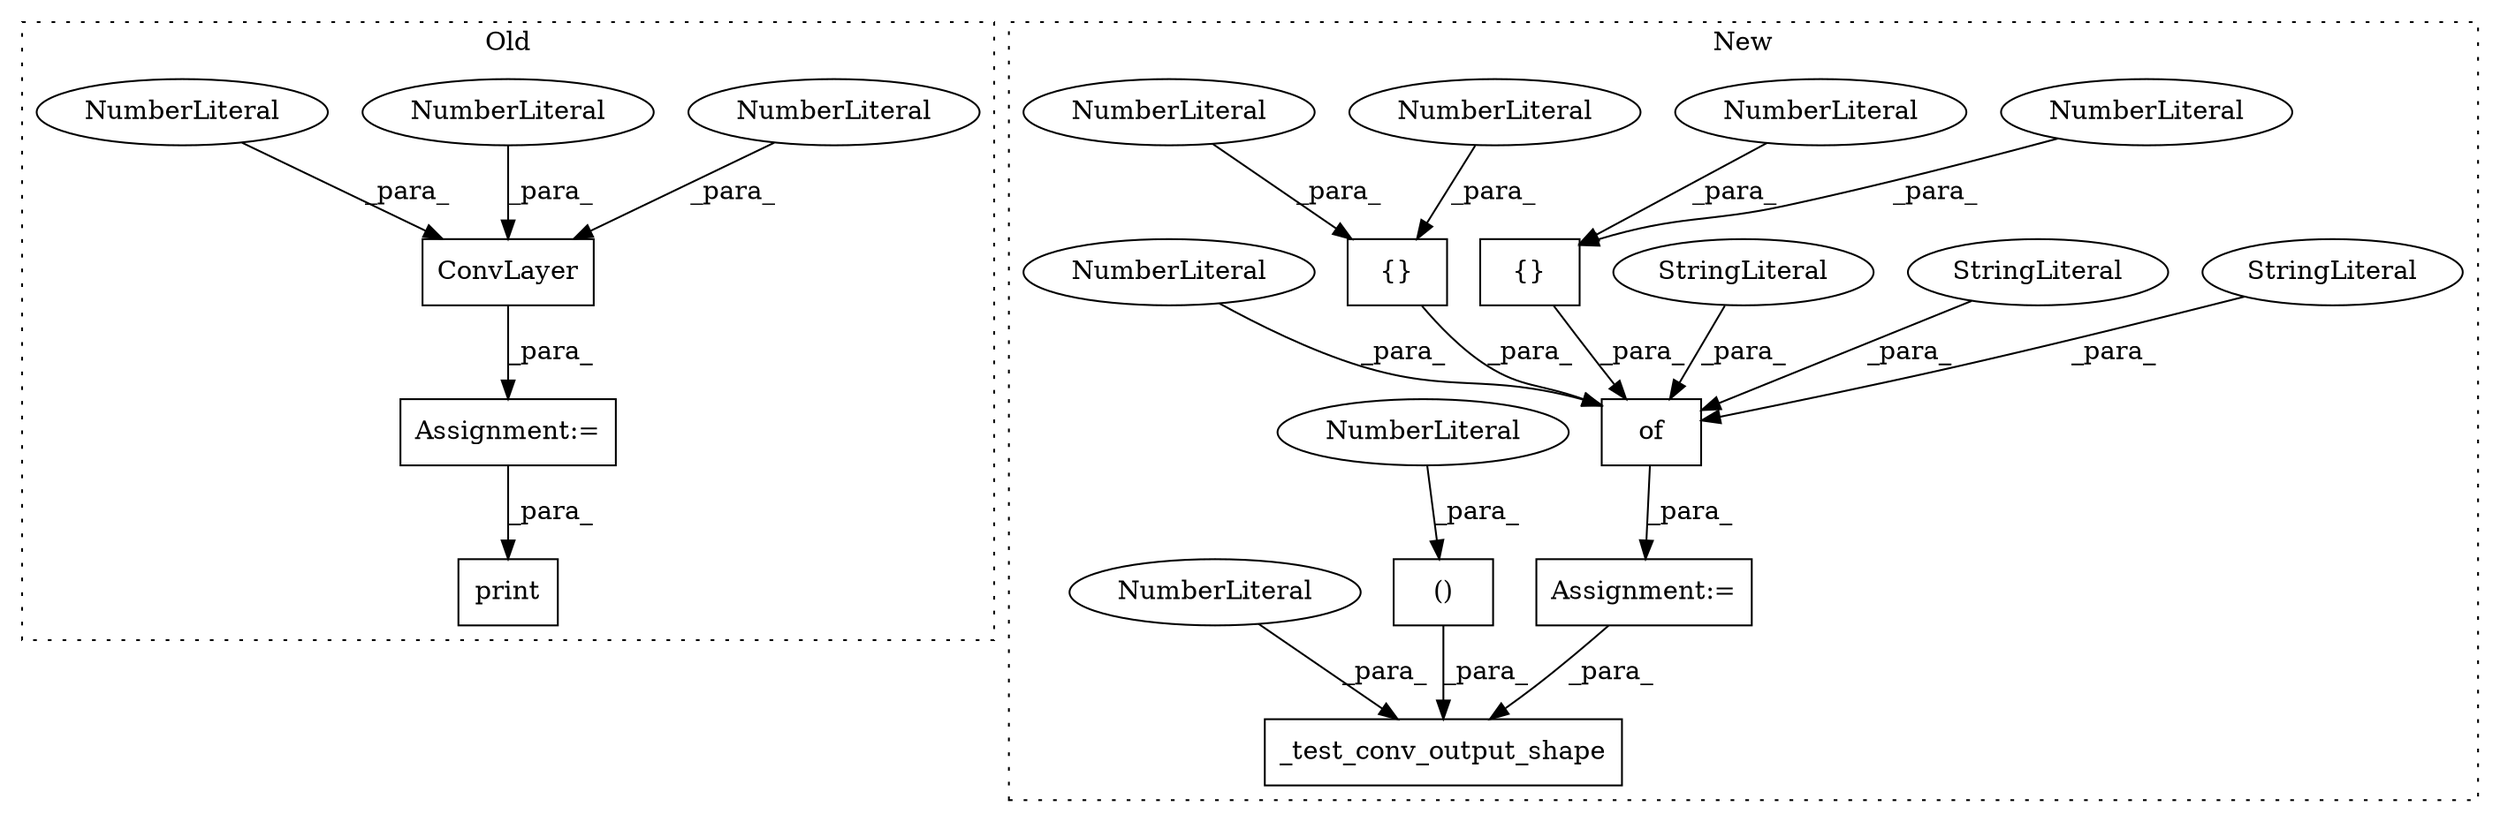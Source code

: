 digraph G {
subgraph cluster0 {
1 [label="ConvLayer" a="32" s="1556,1577" l="10,1" shape="box"];
3 [label="print" a="32" s="1615,1628" l="6,1" shape="box"];
7 [label="NumberLiteral" a="34" s="1569" l="1" shape="ellipse"];
8 [label="NumberLiteral" a="34" s="1571" l="1" shape="ellipse"];
9 [label="NumberLiteral" a="34" s="1566" l="2" shape="ellipse"];
22 [label="Assignment:=" a="7" s="1555" l="1" shape="box"];
label = "Old";
style="dotted";
}
subgraph cluster1 {
2 [label="of" a="32" s="3533,3628" l="3,1" shape="box"];
4 [label="StringLiteral" a="45" s="3612" l="11" shape="ellipse"];
5 [label="StringLiteral" a="45" s="3555" l="13" shape="ellipse"];
6 [label="StringLiteral" a="45" s="3586" l="8" shape="ellipse"];
10 [label="{}" a="4" s="3604,3610" l="1,1" shape="box"];
11 [label="NumberLiteral" a="34" s="3605" l="1" shape="ellipse"];
12 [label="NumberLiteral" a="34" s="3609" l="1" shape="ellipse"];
13 [label="{}" a="4" s="3578,3584" l="1,1" shape="box"];
14 [label="NumberLiteral" a="34" s="3583" l="1" shape="ellipse"];
15 [label="NumberLiteral" a="34" s="3581" l="1" shape="ellipse"];
16 [label="NumberLiteral" a="34" s="3552" l="2" shape="ellipse"];
17 [label="_test_conv_output_shape" a="32" s="3640,3743" l="24,2" shape="box"];
18 [label="()" a="106" s="3683" l="60" shape="box"];
19 [label="NumberLiteral" a="34" s="3727" l="1" shape="ellipse"];
20 [label="NumberLiteral" a="34" s="3664" l="1" shape="ellipse"];
21 [label="Assignment:=" a="7" s="3528" l="1" shape="box"];
label = "New";
style="dotted";
}
1 -> 22 [label="_para_"];
2 -> 21 [label="_para_"];
4 -> 2 [label="_para_"];
5 -> 2 [label="_para_"];
6 -> 2 [label="_para_"];
7 -> 1 [label="_para_"];
8 -> 1 [label="_para_"];
9 -> 1 [label="_para_"];
10 -> 2 [label="_para_"];
11 -> 10 [label="_para_"];
12 -> 10 [label="_para_"];
13 -> 2 [label="_para_"];
14 -> 13 [label="_para_"];
15 -> 13 [label="_para_"];
16 -> 2 [label="_para_"];
18 -> 17 [label="_para_"];
19 -> 18 [label="_para_"];
20 -> 17 [label="_para_"];
21 -> 17 [label="_para_"];
22 -> 3 [label="_para_"];
}
